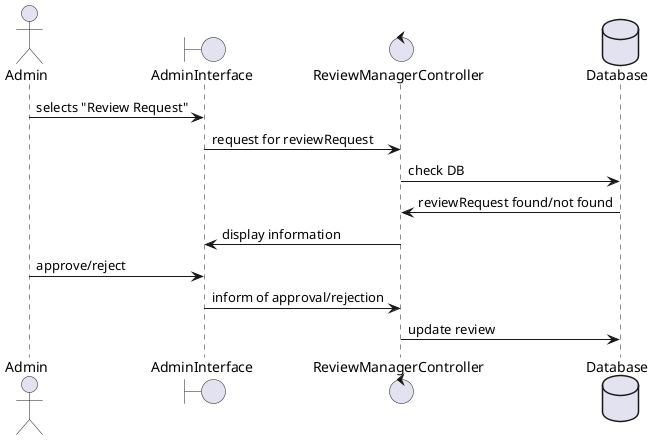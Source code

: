 @startuml
actor       Admin                     as Foo1
boundary    AdminInterface            as Foo2
control     ReviewManagerController   as Foo3
database    Database                  as Foo4

Foo1 -> Foo2 : selects "Review Request"
Foo2 -> Foo3 : request for reviewRequest
Foo3 -> Foo4 : check DB
Foo4 -> Foo3 : reviewRequest found/not found
Foo3 -> Foo2 : display information

Foo1 -> Foo2 : approve/reject
Foo2 -> Foo3 : inform of approval/rejection
Foo3 -> Foo4 : update review
@enduml
